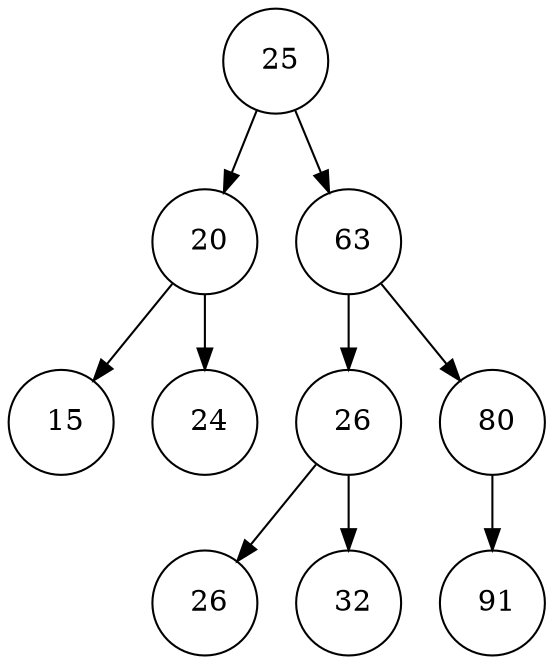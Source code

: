 digraph ArbolAVL { 
node[shape=circle]
nodo1857481430 [ label = " 25"];
nodo957391171 [ label = " 20"];
nodo1727283576 [ label = " 15"];
nodo1062529055 [ label = " 24"];
nodo1726829945 [ label = " 63"];
nodo1514928734 [ label = " 26"];
nodo519086062 [ label = " 26"];
nodo108824639 [ label = " 32"];
nodo171332372 [ label = " 80"];
nodo254460166 [ label = " 91"];
nodo1857481430: c0->nodo957391171;
nodo1857481430: c1->nodo1726829945;
nodo957391171: c0->nodo1727283576;
nodo957391171: c1->nodo1062529055;
nodo1726829945: c0->nodo1514928734;
nodo1726829945: c1->nodo171332372;
nodo1514928734: c0->nodo519086062;
nodo1514928734: c1->nodo108824639;
nodo171332372: c1->nodo254460166;

}